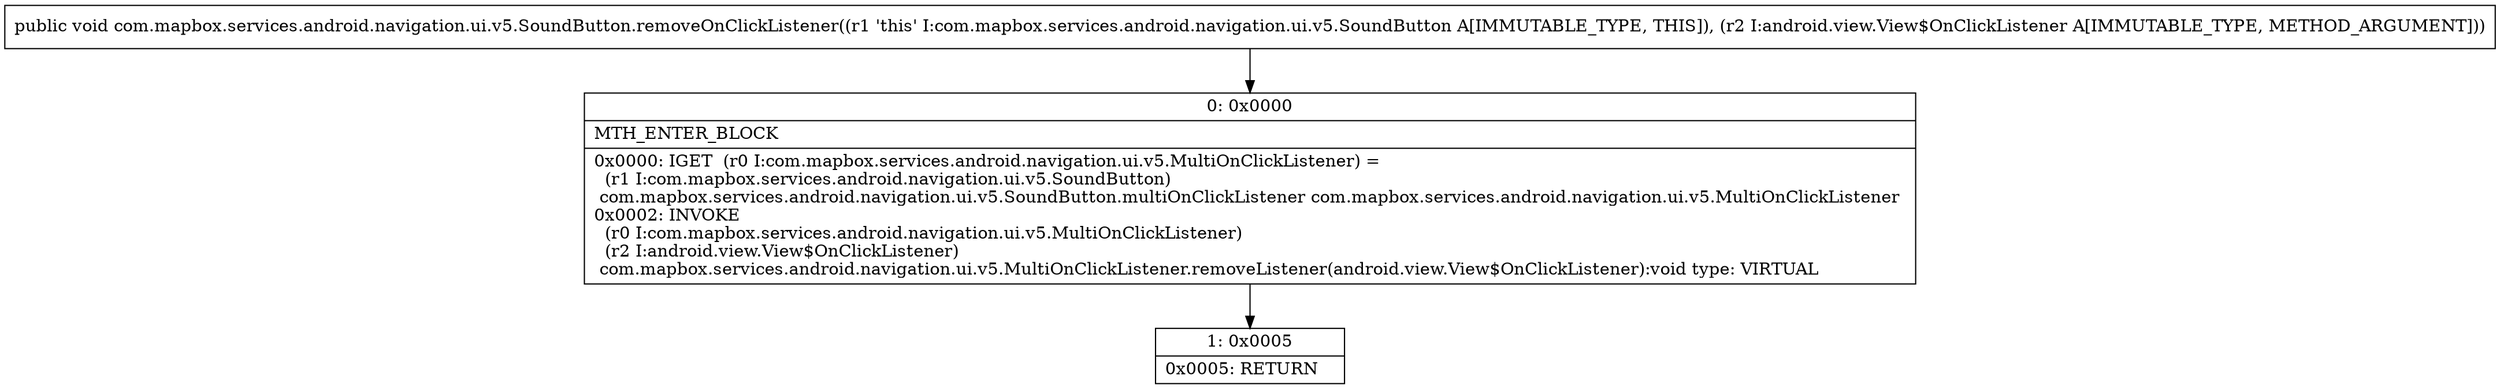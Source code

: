 digraph "CFG forcom.mapbox.services.android.navigation.ui.v5.SoundButton.removeOnClickListener(Landroid\/view\/View$OnClickListener;)V" {
Node_0 [shape=record,label="{0\:\ 0x0000|MTH_ENTER_BLOCK\l|0x0000: IGET  (r0 I:com.mapbox.services.android.navigation.ui.v5.MultiOnClickListener) = \l  (r1 I:com.mapbox.services.android.navigation.ui.v5.SoundButton)\l com.mapbox.services.android.navigation.ui.v5.SoundButton.multiOnClickListener com.mapbox.services.android.navigation.ui.v5.MultiOnClickListener \l0x0002: INVOKE  \l  (r0 I:com.mapbox.services.android.navigation.ui.v5.MultiOnClickListener)\l  (r2 I:android.view.View$OnClickListener)\l com.mapbox.services.android.navigation.ui.v5.MultiOnClickListener.removeListener(android.view.View$OnClickListener):void type: VIRTUAL \l}"];
Node_1 [shape=record,label="{1\:\ 0x0005|0x0005: RETURN   \l}"];
MethodNode[shape=record,label="{public void com.mapbox.services.android.navigation.ui.v5.SoundButton.removeOnClickListener((r1 'this' I:com.mapbox.services.android.navigation.ui.v5.SoundButton A[IMMUTABLE_TYPE, THIS]), (r2 I:android.view.View$OnClickListener A[IMMUTABLE_TYPE, METHOD_ARGUMENT])) }"];
MethodNode -> Node_0;
Node_0 -> Node_1;
}

